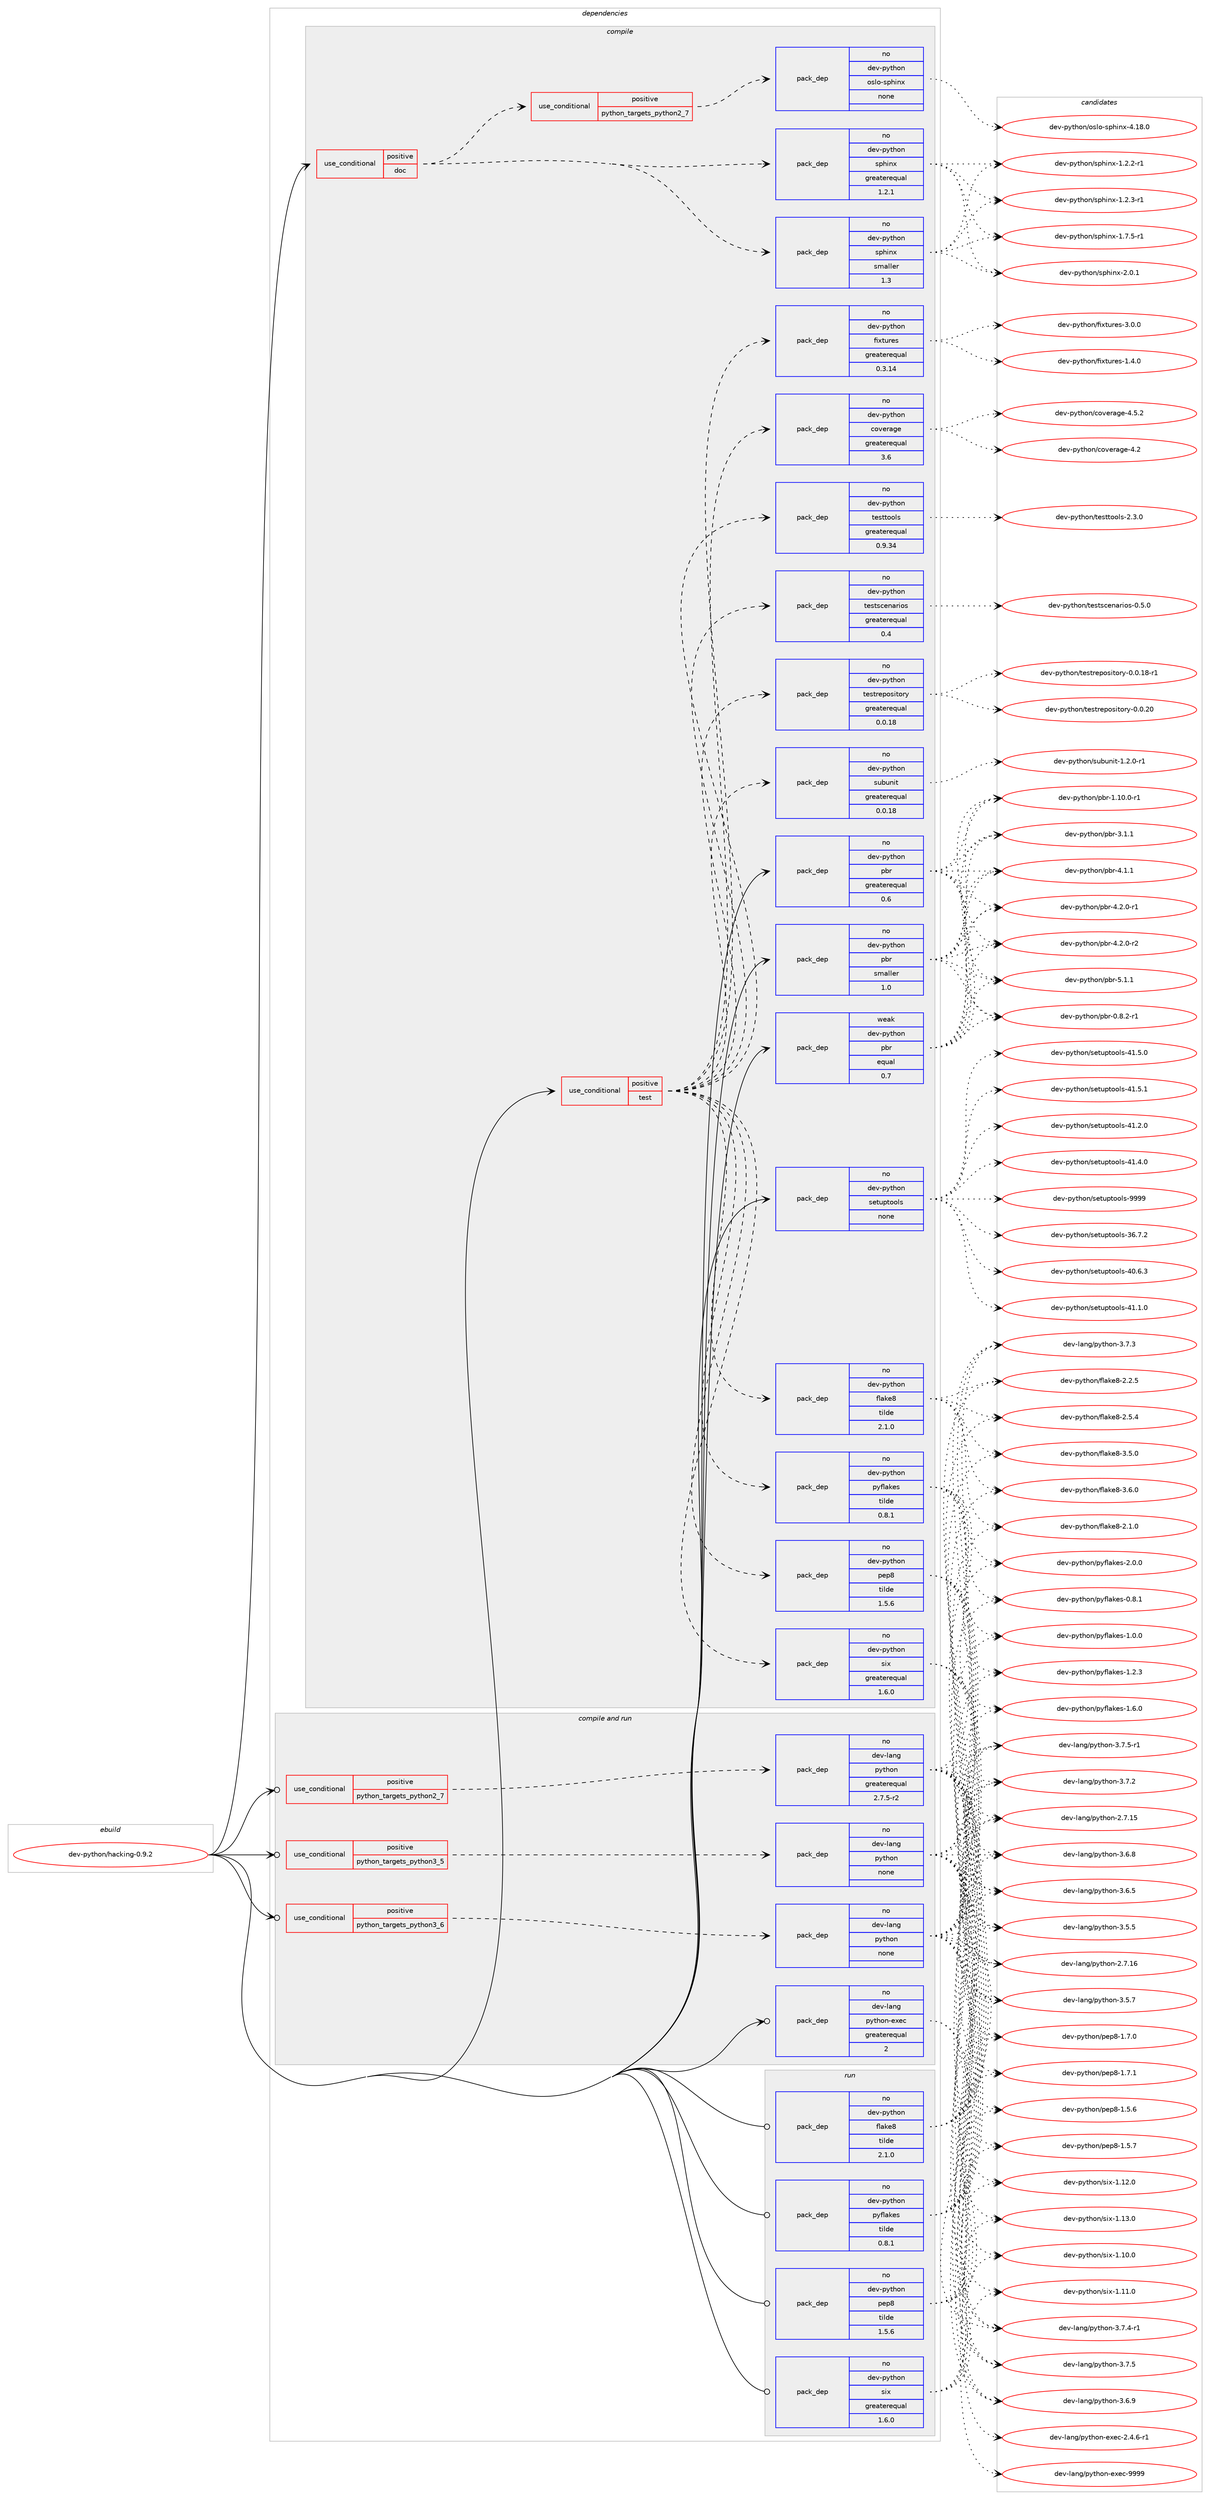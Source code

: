digraph prolog {

# *************
# Graph options
# *************

newrank=true;
concentrate=true;
compound=true;
graph [rankdir=LR,fontname=Helvetica,fontsize=10,ranksep=1.5];#, ranksep=2.5, nodesep=0.2];
edge  [arrowhead=vee];
node  [fontname=Helvetica,fontsize=10];

# **********
# The ebuild
# **********

subgraph cluster_leftcol {
color=gray;
rank=same;
label=<<i>ebuild</i>>;
id [label="dev-python/hacking-0.9.2", color=red, width=4, href="../dev-python/hacking-0.9.2.svg"];
}

# ****************
# The dependencies
# ****************

subgraph cluster_midcol {
color=gray;
label=<<i>dependencies</i>>;
subgraph cluster_compile {
fillcolor="#eeeeee";
style=filled;
label=<<i>compile</i>>;
subgraph cond140410 {
dependency608156 [label=<<TABLE BORDER="0" CELLBORDER="1" CELLSPACING="0" CELLPADDING="4"><TR><TD ROWSPAN="3" CELLPADDING="10">use_conditional</TD></TR><TR><TD>positive</TD></TR><TR><TD>doc</TD></TR></TABLE>>, shape=none, color=red];
subgraph pack455947 {
dependency608157 [label=<<TABLE BORDER="0" CELLBORDER="1" CELLSPACING="0" CELLPADDING="4" WIDTH="220"><TR><TD ROWSPAN="6" CELLPADDING="30">pack_dep</TD></TR><TR><TD WIDTH="110">no</TD></TR><TR><TD>dev-python</TD></TR><TR><TD>sphinx</TD></TR><TR><TD>greaterequal</TD></TR><TR><TD>1.2.1</TD></TR></TABLE>>, shape=none, color=blue];
}
dependency608156:e -> dependency608157:w [weight=20,style="dashed",arrowhead="vee"];
subgraph pack455948 {
dependency608158 [label=<<TABLE BORDER="0" CELLBORDER="1" CELLSPACING="0" CELLPADDING="4" WIDTH="220"><TR><TD ROWSPAN="6" CELLPADDING="30">pack_dep</TD></TR><TR><TD WIDTH="110">no</TD></TR><TR><TD>dev-python</TD></TR><TR><TD>sphinx</TD></TR><TR><TD>smaller</TD></TR><TR><TD>1.3</TD></TR></TABLE>>, shape=none, color=blue];
}
dependency608156:e -> dependency608158:w [weight=20,style="dashed",arrowhead="vee"];
subgraph cond140411 {
dependency608159 [label=<<TABLE BORDER="0" CELLBORDER="1" CELLSPACING="0" CELLPADDING="4"><TR><TD ROWSPAN="3" CELLPADDING="10">use_conditional</TD></TR><TR><TD>positive</TD></TR><TR><TD>python_targets_python2_7</TD></TR></TABLE>>, shape=none, color=red];
subgraph pack455949 {
dependency608160 [label=<<TABLE BORDER="0" CELLBORDER="1" CELLSPACING="0" CELLPADDING="4" WIDTH="220"><TR><TD ROWSPAN="6" CELLPADDING="30">pack_dep</TD></TR><TR><TD WIDTH="110">no</TD></TR><TR><TD>dev-python</TD></TR><TR><TD>oslo-sphinx</TD></TR><TR><TD>none</TD></TR><TR><TD></TD></TR></TABLE>>, shape=none, color=blue];
}
dependency608159:e -> dependency608160:w [weight=20,style="dashed",arrowhead="vee"];
}
dependency608156:e -> dependency608159:w [weight=20,style="dashed",arrowhead="vee"];
}
id:e -> dependency608156:w [weight=20,style="solid",arrowhead="vee"];
subgraph cond140412 {
dependency608161 [label=<<TABLE BORDER="0" CELLBORDER="1" CELLSPACING="0" CELLPADDING="4"><TR><TD ROWSPAN="3" CELLPADDING="10">use_conditional</TD></TR><TR><TD>positive</TD></TR><TR><TD>test</TD></TR></TABLE>>, shape=none, color=red];
subgraph pack455950 {
dependency608162 [label=<<TABLE BORDER="0" CELLBORDER="1" CELLSPACING="0" CELLPADDING="4" WIDTH="220"><TR><TD ROWSPAN="6" CELLPADDING="30">pack_dep</TD></TR><TR><TD WIDTH="110">no</TD></TR><TR><TD>dev-python</TD></TR><TR><TD>coverage</TD></TR><TR><TD>greaterequal</TD></TR><TR><TD>3.6</TD></TR></TABLE>>, shape=none, color=blue];
}
dependency608161:e -> dependency608162:w [weight=20,style="dashed",arrowhead="vee"];
subgraph pack455951 {
dependency608163 [label=<<TABLE BORDER="0" CELLBORDER="1" CELLSPACING="0" CELLPADDING="4" WIDTH="220"><TR><TD ROWSPAN="6" CELLPADDING="30">pack_dep</TD></TR><TR><TD WIDTH="110">no</TD></TR><TR><TD>dev-python</TD></TR><TR><TD>fixtures</TD></TR><TR><TD>greaterequal</TD></TR><TR><TD>0.3.14</TD></TR></TABLE>>, shape=none, color=blue];
}
dependency608161:e -> dependency608163:w [weight=20,style="dashed",arrowhead="vee"];
subgraph pack455952 {
dependency608164 [label=<<TABLE BORDER="0" CELLBORDER="1" CELLSPACING="0" CELLPADDING="4" WIDTH="220"><TR><TD ROWSPAN="6" CELLPADDING="30">pack_dep</TD></TR><TR><TD WIDTH="110">no</TD></TR><TR><TD>dev-python</TD></TR><TR><TD>subunit</TD></TR><TR><TD>greaterequal</TD></TR><TR><TD>0.0.18</TD></TR></TABLE>>, shape=none, color=blue];
}
dependency608161:e -> dependency608164:w [weight=20,style="dashed",arrowhead="vee"];
subgraph pack455953 {
dependency608165 [label=<<TABLE BORDER="0" CELLBORDER="1" CELLSPACING="0" CELLPADDING="4" WIDTH="220"><TR><TD ROWSPAN="6" CELLPADDING="30">pack_dep</TD></TR><TR><TD WIDTH="110">no</TD></TR><TR><TD>dev-python</TD></TR><TR><TD>testrepository</TD></TR><TR><TD>greaterequal</TD></TR><TR><TD>0.0.18</TD></TR></TABLE>>, shape=none, color=blue];
}
dependency608161:e -> dependency608165:w [weight=20,style="dashed",arrowhead="vee"];
subgraph pack455954 {
dependency608166 [label=<<TABLE BORDER="0" CELLBORDER="1" CELLSPACING="0" CELLPADDING="4" WIDTH="220"><TR><TD ROWSPAN="6" CELLPADDING="30">pack_dep</TD></TR><TR><TD WIDTH="110">no</TD></TR><TR><TD>dev-python</TD></TR><TR><TD>testscenarios</TD></TR><TR><TD>greaterequal</TD></TR><TR><TD>0.4</TD></TR></TABLE>>, shape=none, color=blue];
}
dependency608161:e -> dependency608166:w [weight=20,style="dashed",arrowhead="vee"];
subgraph pack455955 {
dependency608167 [label=<<TABLE BORDER="0" CELLBORDER="1" CELLSPACING="0" CELLPADDING="4" WIDTH="220"><TR><TD ROWSPAN="6" CELLPADDING="30">pack_dep</TD></TR><TR><TD WIDTH="110">no</TD></TR><TR><TD>dev-python</TD></TR><TR><TD>testtools</TD></TR><TR><TD>greaterequal</TD></TR><TR><TD>0.9.34</TD></TR></TABLE>>, shape=none, color=blue];
}
dependency608161:e -> dependency608167:w [weight=20,style="dashed",arrowhead="vee"];
subgraph pack455956 {
dependency608168 [label=<<TABLE BORDER="0" CELLBORDER="1" CELLSPACING="0" CELLPADDING="4" WIDTH="220"><TR><TD ROWSPAN="6" CELLPADDING="30">pack_dep</TD></TR><TR><TD WIDTH="110">no</TD></TR><TR><TD>dev-python</TD></TR><TR><TD>pep8</TD></TR><TR><TD>tilde</TD></TR><TR><TD>1.5.6</TD></TR></TABLE>>, shape=none, color=blue];
}
dependency608161:e -> dependency608168:w [weight=20,style="dashed",arrowhead="vee"];
subgraph pack455957 {
dependency608169 [label=<<TABLE BORDER="0" CELLBORDER="1" CELLSPACING="0" CELLPADDING="4" WIDTH="220"><TR><TD ROWSPAN="6" CELLPADDING="30">pack_dep</TD></TR><TR><TD WIDTH="110">no</TD></TR><TR><TD>dev-python</TD></TR><TR><TD>pyflakes</TD></TR><TR><TD>tilde</TD></TR><TR><TD>0.8.1</TD></TR></TABLE>>, shape=none, color=blue];
}
dependency608161:e -> dependency608169:w [weight=20,style="dashed",arrowhead="vee"];
subgraph pack455958 {
dependency608170 [label=<<TABLE BORDER="0" CELLBORDER="1" CELLSPACING="0" CELLPADDING="4" WIDTH="220"><TR><TD ROWSPAN="6" CELLPADDING="30">pack_dep</TD></TR><TR><TD WIDTH="110">no</TD></TR><TR><TD>dev-python</TD></TR><TR><TD>flake8</TD></TR><TR><TD>tilde</TD></TR><TR><TD>2.1.0</TD></TR></TABLE>>, shape=none, color=blue];
}
dependency608161:e -> dependency608170:w [weight=20,style="dashed",arrowhead="vee"];
subgraph pack455959 {
dependency608171 [label=<<TABLE BORDER="0" CELLBORDER="1" CELLSPACING="0" CELLPADDING="4" WIDTH="220"><TR><TD ROWSPAN="6" CELLPADDING="30">pack_dep</TD></TR><TR><TD WIDTH="110">no</TD></TR><TR><TD>dev-python</TD></TR><TR><TD>six</TD></TR><TR><TD>greaterequal</TD></TR><TR><TD>1.6.0</TD></TR></TABLE>>, shape=none, color=blue];
}
dependency608161:e -> dependency608171:w [weight=20,style="dashed",arrowhead="vee"];
}
id:e -> dependency608161:w [weight=20,style="solid",arrowhead="vee"];
subgraph pack455960 {
dependency608172 [label=<<TABLE BORDER="0" CELLBORDER="1" CELLSPACING="0" CELLPADDING="4" WIDTH="220"><TR><TD ROWSPAN="6" CELLPADDING="30">pack_dep</TD></TR><TR><TD WIDTH="110">no</TD></TR><TR><TD>dev-python</TD></TR><TR><TD>pbr</TD></TR><TR><TD>greaterequal</TD></TR><TR><TD>0.6</TD></TR></TABLE>>, shape=none, color=blue];
}
id:e -> dependency608172:w [weight=20,style="solid",arrowhead="vee"];
subgraph pack455961 {
dependency608173 [label=<<TABLE BORDER="0" CELLBORDER="1" CELLSPACING="0" CELLPADDING="4" WIDTH="220"><TR><TD ROWSPAN="6" CELLPADDING="30">pack_dep</TD></TR><TR><TD WIDTH="110">no</TD></TR><TR><TD>dev-python</TD></TR><TR><TD>pbr</TD></TR><TR><TD>smaller</TD></TR><TR><TD>1.0</TD></TR></TABLE>>, shape=none, color=blue];
}
id:e -> dependency608173:w [weight=20,style="solid",arrowhead="vee"];
subgraph pack455962 {
dependency608174 [label=<<TABLE BORDER="0" CELLBORDER="1" CELLSPACING="0" CELLPADDING="4" WIDTH="220"><TR><TD ROWSPAN="6" CELLPADDING="30">pack_dep</TD></TR><TR><TD WIDTH="110">no</TD></TR><TR><TD>dev-python</TD></TR><TR><TD>setuptools</TD></TR><TR><TD>none</TD></TR><TR><TD></TD></TR></TABLE>>, shape=none, color=blue];
}
id:e -> dependency608174:w [weight=20,style="solid",arrowhead="vee"];
subgraph pack455963 {
dependency608175 [label=<<TABLE BORDER="0" CELLBORDER="1" CELLSPACING="0" CELLPADDING="4" WIDTH="220"><TR><TD ROWSPAN="6" CELLPADDING="30">pack_dep</TD></TR><TR><TD WIDTH="110">weak</TD></TR><TR><TD>dev-python</TD></TR><TR><TD>pbr</TD></TR><TR><TD>equal</TD></TR><TR><TD>0.7</TD></TR></TABLE>>, shape=none, color=blue];
}
id:e -> dependency608175:w [weight=20,style="solid",arrowhead="vee"];
}
subgraph cluster_compileandrun {
fillcolor="#eeeeee";
style=filled;
label=<<i>compile and run</i>>;
subgraph cond140413 {
dependency608176 [label=<<TABLE BORDER="0" CELLBORDER="1" CELLSPACING="0" CELLPADDING="4"><TR><TD ROWSPAN="3" CELLPADDING="10">use_conditional</TD></TR><TR><TD>positive</TD></TR><TR><TD>python_targets_python2_7</TD></TR></TABLE>>, shape=none, color=red];
subgraph pack455964 {
dependency608177 [label=<<TABLE BORDER="0" CELLBORDER="1" CELLSPACING="0" CELLPADDING="4" WIDTH="220"><TR><TD ROWSPAN="6" CELLPADDING="30">pack_dep</TD></TR><TR><TD WIDTH="110">no</TD></TR><TR><TD>dev-lang</TD></TR><TR><TD>python</TD></TR><TR><TD>greaterequal</TD></TR><TR><TD>2.7.5-r2</TD></TR></TABLE>>, shape=none, color=blue];
}
dependency608176:e -> dependency608177:w [weight=20,style="dashed",arrowhead="vee"];
}
id:e -> dependency608176:w [weight=20,style="solid",arrowhead="odotvee"];
subgraph cond140414 {
dependency608178 [label=<<TABLE BORDER="0" CELLBORDER="1" CELLSPACING="0" CELLPADDING="4"><TR><TD ROWSPAN="3" CELLPADDING="10">use_conditional</TD></TR><TR><TD>positive</TD></TR><TR><TD>python_targets_python3_5</TD></TR></TABLE>>, shape=none, color=red];
subgraph pack455965 {
dependency608179 [label=<<TABLE BORDER="0" CELLBORDER="1" CELLSPACING="0" CELLPADDING="4" WIDTH="220"><TR><TD ROWSPAN="6" CELLPADDING="30">pack_dep</TD></TR><TR><TD WIDTH="110">no</TD></TR><TR><TD>dev-lang</TD></TR><TR><TD>python</TD></TR><TR><TD>none</TD></TR><TR><TD></TD></TR></TABLE>>, shape=none, color=blue];
}
dependency608178:e -> dependency608179:w [weight=20,style="dashed",arrowhead="vee"];
}
id:e -> dependency608178:w [weight=20,style="solid",arrowhead="odotvee"];
subgraph cond140415 {
dependency608180 [label=<<TABLE BORDER="0" CELLBORDER="1" CELLSPACING="0" CELLPADDING="4"><TR><TD ROWSPAN="3" CELLPADDING="10">use_conditional</TD></TR><TR><TD>positive</TD></TR><TR><TD>python_targets_python3_6</TD></TR></TABLE>>, shape=none, color=red];
subgraph pack455966 {
dependency608181 [label=<<TABLE BORDER="0" CELLBORDER="1" CELLSPACING="0" CELLPADDING="4" WIDTH="220"><TR><TD ROWSPAN="6" CELLPADDING="30">pack_dep</TD></TR><TR><TD WIDTH="110">no</TD></TR><TR><TD>dev-lang</TD></TR><TR><TD>python</TD></TR><TR><TD>none</TD></TR><TR><TD></TD></TR></TABLE>>, shape=none, color=blue];
}
dependency608180:e -> dependency608181:w [weight=20,style="dashed",arrowhead="vee"];
}
id:e -> dependency608180:w [weight=20,style="solid",arrowhead="odotvee"];
subgraph pack455967 {
dependency608182 [label=<<TABLE BORDER="0" CELLBORDER="1" CELLSPACING="0" CELLPADDING="4" WIDTH="220"><TR><TD ROWSPAN="6" CELLPADDING="30">pack_dep</TD></TR><TR><TD WIDTH="110">no</TD></TR><TR><TD>dev-lang</TD></TR><TR><TD>python-exec</TD></TR><TR><TD>greaterequal</TD></TR><TR><TD>2</TD></TR></TABLE>>, shape=none, color=blue];
}
id:e -> dependency608182:w [weight=20,style="solid",arrowhead="odotvee"];
}
subgraph cluster_run {
fillcolor="#eeeeee";
style=filled;
label=<<i>run</i>>;
subgraph pack455968 {
dependency608183 [label=<<TABLE BORDER="0" CELLBORDER="1" CELLSPACING="0" CELLPADDING="4" WIDTH="220"><TR><TD ROWSPAN="6" CELLPADDING="30">pack_dep</TD></TR><TR><TD WIDTH="110">no</TD></TR><TR><TD>dev-python</TD></TR><TR><TD>flake8</TD></TR><TR><TD>tilde</TD></TR><TR><TD>2.1.0</TD></TR></TABLE>>, shape=none, color=blue];
}
id:e -> dependency608183:w [weight=20,style="solid",arrowhead="odot"];
subgraph pack455969 {
dependency608184 [label=<<TABLE BORDER="0" CELLBORDER="1" CELLSPACING="0" CELLPADDING="4" WIDTH="220"><TR><TD ROWSPAN="6" CELLPADDING="30">pack_dep</TD></TR><TR><TD WIDTH="110">no</TD></TR><TR><TD>dev-python</TD></TR><TR><TD>pep8</TD></TR><TR><TD>tilde</TD></TR><TR><TD>1.5.6</TD></TR></TABLE>>, shape=none, color=blue];
}
id:e -> dependency608184:w [weight=20,style="solid",arrowhead="odot"];
subgraph pack455970 {
dependency608185 [label=<<TABLE BORDER="0" CELLBORDER="1" CELLSPACING="0" CELLPADDING="4" WIDTH="220"><TR><TD ROWSPAN="6" CELLPADDING="30">pack_dep</TD></TR><TR><TD WIDTH="110">no</TD></TR><TR><TD>dev-python</TD></TR><TR><TD>pyflakes</TD></TR><TR><TD>tilde</TD></TR><TR><TD>0.8.1</TD></TR></TABLE>>, shape=none, color=blue];
}
id:e -> dependency608185:w [weight=20,style="solid",arrowhead="odot"];
subgraph pack455971 {
dependency608186 [label=<<TABLE BORDER="0" CELLBORDER="1" CELLSPACING="0" CELLPADDING="4" WIDTH="220"><TR><TD ROWSPAN="6" CELLPADDING="30">pack_dep</TD></TR><TR><TD WIDTH="110">no</TD></TR><TR><TD>dev-python</TD></TR><TR><TD>six</TD></TR><TR><TD>greaterequal</TD></TR><TR><TD>1.6.0</TD></TR></TABLE>>, shape=none, color=blue];
}
id:e -> dependency608186:w [weight=20,style="solid",arrowhead="odot"];
}
}

# **************
# The candidates
# **************

subgraph cluster_choices {
rank=same;
color=gray;
label=<<i>candidates</i>>;

subgraph choice455947 {
color=black;
nodesep=1;
choice10010111845112121116104111110471151121041051101204549465046504511449 [label="dev-python/sphinx-1.2.2-r1", color=red, width=4,href="../dev-python/sphinx-1.2.2-r1.svg"];
choice10010111845112121116104111110471151121041051101204549465046514511449 [label="dev-python/sphinx-1.2.3-r1", color=red, width=4,href="../dev-python/sphinx-1.2.3-r1.svg"];
choice10010111845112121116104111110471151121041051101204549465546534511449 [label="dev-python/sphinx-1.7.5-r1", color=red, width=4,href="../dev-python/sphinx-1.7.5-r1.svg"];
choice1001011184511212111610411111047115112104105110120455046484649 [label="dev-python/sphinx-2.0.1", color=red, width=4,href="../dev-python/sphinx-2.0.1.svg"];
dependency608157:e -> choice10010111845112121116104111110471151121041051101204549465046504511449:w [style=dotted,weight="100"];
dependency608157:e -> choice10010111845112121116104111110471151121041051101204549465046514511449:w [style=dotted,weight="100"];
dependency608157:e -> choice10010111845112121116104111110471151121041051101204549465546534511449:w [style=dotted,weight="100"];
dependency608157:e -> choice1001011184511212111610411111047115112104105110120455046484649:w [style=dotted,weight="100"];
}
subgraph choice455948 {
color=black;
nodesep=1;
choice10010111845112121116104111110471151121041051101204549465046504511449 [label="dev-python/sphinx-1.2.2-r1", color=red, width=4,href="../dev-python/sphinx-1.2.2-r1.svg"];
choice10010111845112121116104111110471151121041051101204549465046514511449 [label="dev-python/sphinx-1.2.3-r1", color=red, width=4,href="../dev-python/sphinx-1.2.3-r1.svg"];
choice10010111845112121116104111110471151121041051101204549465546534511449 [label="dev-python/sphinx-1.7.5-r1", color=red, width=4,href="../dev-python/sphinx-1.7.5-r1.svg"];
choice1001011184511212111610411111047115112104105110120455046484649 [label="dev-python/sphinx-2.0.1", color=red, width=4,href="../dev-python/sphinx-2.0.1.svg"];
dependency608158:e -> choice10010111845112121116104111110471151121041051101204549465046504511449:w [style=dotted,weight="100"];
dependency608158:e -> choice10010111845112121116104111110471151121041051101204549465046514511449:w [style=dotted,weight="100"];
dependency608158:e -> choice10010111845112121116104111110471151121041051101204549465546534511449:w [style=dotted,weight="100"];
dependency608158:e -> choice1001011184511212111610411111047115112104105110120455046484649:w [style=dotted,weight="100"];
}
subgraph choice455949 {
color=black;
nodesep=1;
choice10010111845112121116104111110471111151081114511511210410511012045524649564648 [label="dev-python/oslo-sphinx-4.18.0", color=red, width=4,href="../dev-python/oslo-sphinx-4.18.0.svg"];
dependency608160:e -> choice10010111845112121116104111110471111151081114511511210410511012045524649564648:w [style=dotted,weight="100"];
}
subgraph choice455950 {
color=black;
nodesep=1;
choice1001011184511212111610411111047991111181011149710310145524650 [label="dev-python/coverage-4.2", color=red, width=4,href="../dev-python/coverage-4.2.svg"];
choice10010111845112121116104111110479911111810111497103101455246534650 [label="dev-python/coverage-4.5.2", color=red, width=4,href="../dev-python/coverage-4.5.2.svg"];
dependency608162:e -> choice1001011184511212111610411111047991111181011149710310145524650:w [style=dotted,weight="100"];
dependency608162:e -> choice10010111845112121116104111110479911111810111497103101455246534650:w [style=dotted,weight="100"];
}
subgraph choice455951 {
color=black;
nodesep=1;
choice1001011184511212111610411111047102105120116117114101115454946524648 [label="dev-python/fixtures-1.4.0", color=red, width=4,href="../dev-python/fixtures-1.4.0.svg"];
choice1001011184511212111610411111047102105120116117114101115455146484648 [label="dev-python/fixtures-3.0.0", color=red, width=4,href="../dev-python/fixtures-3.0.0.svg"];
dependency608163:e -> choice1001011184511212111610411111047102105120116117114101115454946524648:w [style=dotted,weight="100"];
dependency608163:e -> choice1001011184511212111610411111047102105120116117114101115455146484648:w [style=dotted,weight="100"];
}
subgraph choice455952 {
color=black;
nodesep=1;
choice1001011184511212111610411111047115117981171101051164549465046484511449 [label="dev-python/subunit-1.2.0-r1", color=red, width=4,href="../dev-python/subunit-1.2.0-r1.svg"];
dependency608164:e -> choice1001011184511212111610411111047115117981171101051164549465046484511449:w [style=dotted,weight="100"];
}
subgraph choice455953 {
color=black;
nodesep=1;
choice1001011184511212111610411111047116101115116114101112111115105116111114121454846484649564511449 [label="dev-python/testrepository-0.0.18-r1", color=red, width=4,href="../dev-python/testrepository-0.0.18-r1.svg"];
choice100101118451121211161041111104711610111511611410111211111510511611111412145484648465048 [label="dev-python/testrepository-0.0.20", color=red, width=4,href="../dev-python/testrepository-0.0.20.svg"];
dependency608165:e -> choice1001011184511212111610411111047116101115116114101112111115105116111114121454846484649564511449:w [style=dotted,weight="100"];
dependency608165:e -> choice100101118451121211161041111104711610111511611410111211111510511611111412145484648465048:w [style=dotted,weight="100"];
}
subgraph choice455954 {
color=black;
nodesep=1;
choice10010111845112121116104111110471161011151161159910111097114105111115454846534648 [label="dev-python/testscenarios-0.5.0", color=red, width=4,href="../dev-python/testscenarios-0.5.0.svg"];
dependency608166:e -> choice10010111845112121116104111110471161011151161159910111097114105111115454846534648:w [style=dotted,weight="100"];
}
subgraph choice455955 {
color=black;
nodesep=1;
choice1001011184511212111610411111047116101115116116111111108115455046514648 [label="dev-python/testtools-2.3.0", color=red, width=4,href="../dev-python/testtools-2.3.0.svg"];
dependency608167:e -> choice1001011184511212111610411111047116101115116116111111108115455046514648:w [style=dotted,weight="100"];
}
subgraph choice455956 {
color=black;
nodesep=1;
choice100101118451121211161041111104711210111256454946534654 [label="dev-python/pep8-1.5.6", color=red, width=4,href="../dev-python/pep8-1.5.6.svg"];
choice100101118451121211161041111104711210111256454946534655 [label="dev-python/pep8-1.5.7", color=red, width=4,href="../dev-python/pep8-1.5.7.svg"];
choice100101118451121211161041111104711210111256454946554648 [label="dev-python/pep8-1.7.0", color=red, width=4,href="../dev-python/pep8-1.7.0.svg"];
choice100101118451121211161041111104711210111256454946554649 [label="dev-python/pep8-1.7.1", color=red, width=4,href="../dev-python/pep8-1.7.1.svg"];
dependency608168:e -> choice100101118451121211161041111104711210111256454946534654:w [style=dotted,weight="100"];
dependency608168:e -> choice100101118451121211161041111104711210111256454946534655:w [style=dotted,weight="100"];
dependency608168:e -> choice100101118451121211161041111104711210111256454946554648:w [style=dotted,weight="100"];
dependency608168:e -> choice100101118451121211161041111104711210111256454946554649:w [style=dotted,weight="100"];
}
subgraph choice455957 {
color=black;
nodesep=1;
choice100101118451121211161041111104711212110210897107101115454846564649 [label="dev-python/pyflakes-0.8.1", color=red, width=4,href="../dev-python/pyflakes-0.8.1.svg"];
choice100101118451121211161041111104711212110210897107101115454946484648 [label="dev-python/pyflakes-1.0.0", color=red, width=4,href="../dev-python/pyflakes-1.0.0.svg"];
choice100101118451121211161041111104711212110210897107101115454946504651 [label="dev-python/pyflakes-1.2.3", color=red, width=4,href="../dev-python/pyflakes-1.2.3.svg"];
choice100101118451121211161041111104711212110210897107101115454946544648 [label="dev-python/pyflakes-1.6.0", color=red, width=4,href="../dev-python/pyflakes-1.6.0.svg"];
choice100101118451121211161041111104711212110210897107101115455046484648 [label="dev-python/pyflakes-2.0.0", color=red, width=4,href="../dev-python/pyflakes-2.0.0.svg"];
dependency608169:e -> choice100101118451121211161041111104711212110210897107101115454846564649:w [style=dotted,weight="100"];
dependency608169:e -> choice100101118451121211161041111104711212110210897107101115454946484648:w [style=dotted,weight="100"];
dependency608169:e -> choice100101118451121211161041111104711212110210897107101115454946504651:w [style=dotted,weight="100"];
dependency608169:e -> choice100101118451121211161041111104711212110210897107101115454946544648:w [style=dotted,weight="100"];
dependency608169:e -> choice100101118451121211161041111104711212110210897107101115455046484648:w [style=dotted,weight="100"];
}
subgraph choice455958 {
color=black;
nodesep=1;
choice10010111845112121116104111110471021089710710156455046494648 [label="dev-python/flake8-2.1.0", color=red, width=4,href="../dev-python/flake8-2.1.0.svg"];
choice10010111845112121116104111110471021089710710156455046504653 [label="dev-python/flake8-2.2.5", color=red, width=4,href="../dev-python/flake8-2.2.5.svg"];
choice10010111845112121116104111110471021089710710156455046534652 [label="dev-python/flake8-2.5.4", color=red, width=4,href="../dev-python/flake8-2.5.4.svg"];
choice10010111845112121116104111110471021089710710156455146534648 [label="dev-python/flake8-3.5.0", color=red, width=4,href="../dev-python/flake8-3.5.0.svg"];
choice10010111845112121116104111110471021089710710156455146544648 [label="dev-python/flake8-3.6.0", color=red, width=4,href="../dev-python/flake8-3.6.0.svg"];
dependency608170:e -> choice10010111845112121116104111110471021089710710156455046494648:w [style=dotted,weight="100"];
dependency608170:e -> choice10010111845112121116104111110471021089710710156455046504653:w [style=dotted,weight="100"];
dependency608170:e -> choice10010111845112121116104111110471021089710710156455046534652:w [style=dotted,weight="100"];
dependency608170:e -> choice10010111845112121116104111110471021089710710156455146534648:w [style=dotted,weight="100"];
dependency608170:e -> choice10010111845112121116104111110471021089710710156455146544648:w [style=dotted,weight="100"];
}
subgraph choice455959 {
color=black;
nodesep=1;
choice100101118451121211161041111104711510512045494649484648 [label="dev-python/six-1.10.0", color=red, width=4,href="../dev-python/six-1.10.0.svg"];
choice100101118451121211161041111104711510512045494649494648 [label="dev-python/six-1.11.0", color=red, width=4,href="../dev-python/six-1.11.0.svg"];
choice100101118451121211161041111104711510512045494649504648 [label="dev-python/six-1.12.0", color=red, width=4,href="../dev-python/six-1.12.0.svg"];
choice100101118451121211161041111104711510512045494649514648 [label="dev-python/six-1.13.0", color=red, width=4,href="../dev-python/six-1.13.0.svg"];
dependency608171:e -> choice100101118451121211161041111104711510512045494649484648:w [style=dotted,weight="100"];
dependency608171:e -> choice100101118451121211161041111104711510512045494649494648:w [style=dotted,weight="100"];
dependency608171:e -> choice100101118451121211161041111104711510512045494649504648:w [style=dotted,weight="100"];
dependency608171:e -> choice100101118451121211161041111104711510512045494649514648:w [style=dotted,weight="100"];
}
subgraph choice455960 {
color=black;
nodesep=1;
choice1001011184511212111610411111047112981144548465646504511449 [label="dev-python/pbr-0.8.2-r1", color=red, width=4,href="../dev-python/pbr-0.8.2-r1.svg"];
choice100101118451121211161041111104711298114454946494846484511449 [label="dev-python/pbr-1.10.0-r1", color=red, width=4,href="../dev-python/pbr-1.10.0-r1.svg"];
choice100101118451121211161041111104711298114455146494649 [label="dev-python/pbr-3.1.1", color=red, width=4,href="../dev-python/pbr-3.1.1.svg"];
choice100101118451121211161041111104711298114455246494649 [label="dev-python/pbr-4.1.1", color=red, width=4,href="../dev-python/pbr-4.1.1.svg"];
choice1001011184511212111610411111047112981144552465046484511449 [label="dev-python/pbr-4.2.0-r1", color=red, width=4,href="../dev-python/pbr-4.2.0-r1.svg"];
choice1001011184511212111610411111047112981144552465046484511450 [label="dev-python/pbr-4.2.0-r2", color=red, width=4,href="../dev-python/pbr-4.2.0-r2.svg"];
choice100101118451121211161041111104711298114455346494649 [label="dev-python/pbr-5.1.1", color=red, width=4,href="../dev-python/pbr-5.1.1.svg"];
dependency608172:e -> choice1001011184511212111610411111047112981144548465646504511449:w [style=dotted,weight="100"];
dependency608172:e -> choice100101118451121211161041111104711298114454946494846484511449:w [style=dotted,weight="100"];
dependency608172:e -> choice100101118451121211161041111104711298114455146494649:w [style=dotted,weight="100"];
dependency608172:e -> choice100101118451121211161041111104711298114455246494649:w [style=dotted,weight="100"];
dependency608172:e -> choice1001011184511212111610411111047112981144552465046484511449:w [style=dotted,weight="100"];
dependency608172:e -> choice1001011184511212111610411111047112981144552465046484511450:w [style=dotted,weight="100"];
dependency608172:e -> choice100101118451121211161041111104711298114455346494649:w [style=dotted,weight="100"];
}
subgraph choice455961 {
color=black;
nodesep=1;
choice1001011184511212111610411111047112981144548465646504511449 [label="dev-python/pbr-0.8.2-r1", color=red, width=4,href="../dev-python/pbr-0.8.2-r1.svg"];
choice100101118451121211161041111104711298114454946494846484511449 [label="dev-python/pbr-1.10.0-r1", color=red, width=4,href="../dev-python/pbr-1.10.0-r1.svg"];
choice100101118451121211161041111104711298114455146494649 [label="dev-python/pbr-3.1.1", color=red, width=4,href="../dev-python/pbr-3.1.1.svg"];
choice100101118451121211161041111104711298114455246494649 [label="dev-python/pbr-4.1.1", color=red, width=4,href="../dev-python/pbr-4.1.1.svg"];
choice1001011184511212111610411111047112981144552465046484511449 [label="dev-python/pbr-4.2.0-r1", color=red, width=4,href="../dev-python/pbr-4.2.0-r1.svg"];
choice1001011184511212111610411111047112981144552465046484511450 [label="dev-python/pbr-4.2.0-r2", color=red, width=4,href="../dev-python/pbr-4.2.0-r2.svg"];
choice100101118451121211161041111104711298114455346494649 [label="dev-python/pbr-5.1.1", color=red, width=4,href="../dev-python/pbr-5.1.1.svg"];
dependency608173:e -> choice1001011184511212111610411111047112981144548465646504511449:w [style=dotted,weight="100"];
dependency608173:e -> choice100101118451121211161041111104711298114454946494846484511449:w [style=dotted,weight="100"];
dependency608173:e -> choice100101118451121211161041111104711298114455146494649:w [style=dotted,weight="100"];
dependency608173:e -> choice100101118451121211161041111104711298114455246494649:w [style=dotted,weight="100"];
dependency608173:e -> choice1001011184511212111610411111047112981144552465046484511449:w [style=dotted,weight="100"];
dependency608173:e -> choice1001011184511212111610411111047112981144552465046484511450:w [style=dotted,weight="100"];
dependency608173:e -> choice100101118451121211161041111104711298114455346494649:w [style=dotted,weight="100"];
}
subgraph choice455962 {
color=black;
nodesep=1;
choice100101118451121211161041111104711510111611711211611111110811545515446554650 [label="dev-python/setuptools-36.7.2", color=red, width=4,href="../dev-python/setuptools-36.7.2.svg"];
choice100101118451121211161041111104711510111611711211611111110811545524846544651 [label="dev-python/setuptools-40.6.3", color=red, width=4,href="../dev-python/setuptools-40.6.3.svg"];
choice100101118451121211161041111104711510111611711211611111110811545524946494648 [label="dev-python/setuptools-41.1.0", color=red, width=4,href="../dev-python/setuptools-41.1.0.svg"];
choice100101118451121211161041111104711510111611711211611111110811545524946504648 [label="dev-python/setuptools-41.2.0", color=red, width=4,href="../dev-python/setuptools-41.2.0.svg"];
choice100101118451121211161041111104711510111611711211611111110811545524946524648 [label="dev-python/setuptools-41.4.0", color=red, width=4,href="../dev-python/setuptools-41.4.0.svg"];
choice100101118451121211161041111104711510111611711211611111110811545524946534648 [label="dev-python/setuptools-41.5.0", color=red, width=4,href="../dev-python/setuptools-41.5.0.svg"];
choice100101118451121211161041111104711510111611711211611111110811545524946534649 [label="dev-python/setuptools-41.5.1", color=red, width=4,href="../dev-python/setuptools-41.5.1.svg"];
choice10010111845112121116104111110471151011161171121161111111081154557575757 [label="dev-python/setuptools-9999", color=red, width=4,href="../dev-python/setuptools-9999.svg"];
dependency608174:e -> choice100101118451121211161041111104711510111611711211611111110811545515446554650:w [style=dotted,weight="100"];
dependency608174:e -> choice100101118451121211161041111104711510111611711211611111110811545524846544651:w [style=dotted,weight="100"];
dependency608174:e -> choice100101118451121211161041111104711510111611711211611111110811545524946494648:w [style=dotted,weight="100"];
dependency608174:e -> choice100101118451121211161041111104711510111611711211611111110811545524946504648:w [style=dotted,weight="100"];
dependency608174:e -> choice100101118451121211161041111104711510111611711211611111110811545524946524648:w [style=dotted,weight="100"];
dependency608174:e -> choice100101118451121211161041111104711510111611711211611111110811545524946534648:w [style=dotted,weight="100"];
dependency608174:e -> choice100101118451121211161041111104711510111611711211611111110811545524946534649:w [style=dotted,weight="100"];
dependency608174:e -> choice10010111845112121116104111110471151011161171121161111111081154557575757:w [style=dotted,weight="100"];
}
subgraph choice455963 {
color=black;
nodesep=1;
choice1001011184511212111610411111047112981144548465646504511449 [label="dev-python/pbr-0.8.2-r1", color=red, width=4,href="../dev-python/pbr-0.8.2-r1.svg"];
choice100101118451121211161041111104711298114454946494846484511449 [label="dev-python/pbr-1.10.0-r1", color=red, width=4,href="../dev-python/pbr-1.10.0-r1.svg"];
choice100101118451121211161041111104711298114455146494649 [label="dev-python/pbr-3.1.1", color=red, width=4,href="../dev-python/pbr-3.1.1.svg"];
choice100101118451121211161041111104711298114455246494649 [label="dev-python/pbr-4.1.1", color=red, width=4,href="../dev-python/pbr-4.1.1.svg"];
choice1001011184511212111610411111047112981144552465046484511449 [label="dev-python/pbr-4.2.0-r1", color=red, width=4,href="../dev-python/pbr-4.2.0-r1.svg"];
choice1001011184511212111610411111047112981144552465046484511450 [label="dev-python/pbr-4.2.0-r2", color=red, width=4,href="../dev-python/pbr-4.2.0-r2.svg"];
choice100101118451121211161041111104711298114455346494649 [label="dev-python/pbr-5.1.1", color=red, width=4,href="../dev-python/pbr-5.1.1.svg"];
dependency608175:e -> choice1001011184511212111610411111047112981144548465646504511449:w [style=dotted,weight="100"];
dependency608175:e -> choice100101118451121211161041111104711298114454946494846484511449:w [style=dotted,weight="100"];
dependency608175:e -> choice100101118451121211161041111104711298114455146494649:w [style=dotted,weight="100"];
dependency608175:e -> choice100101118451121211161041111104711298114455246494649:w [style=dotted,weight="100"];
dependency608175:e -> choice1001011184511212111610411111047112981144552465046484511449:w [style=dotted,weight="100"];
dependency608175:e -> choice1001011184511212111610411111047112981144552465046484511450:w [style=dotted,weight="100"];
dependency608175:e -> choice100101118451121211161041111104711298114455346494649:w [style=dotted,weight="100"];
}
subgraph choice455964 {
color=black;
nodesep=1;
choice10010111845108971101034711212111610411111045504655464953 [label="dev-lang/python-2.7.15", color=red, width=4,href="../dev-lang/python-2.7.15.svg"];
choice10010111845108971101034711212111610411111045504655464954 [label="dev-lang/python-2.7.16", color=red, width=4,href="../dev-lang/python-2.7.16.svg"];
choice100101118451089711010347112121116104111110455146534653 [label="dev-lang/python-3.5.5", color=red, width=4,href="../dev-lang/python-3.5.5.svg"];
choice100101118451089711010347112121116104111110455146534655 [label="dev-lang/python-3.5.7", color=red, width=4,href="../dev-lang/python-3.5.7.svg"];
choice100101118451089711010347112121116104111110455146544653 [label="dev-lang/python-3.6.5", color=red, width=4,href="../dev-lang/python-3.6.5.svg"];
choice100101118451089711010347112121116104111110455146544656 [label="dev-lang/python-3.6.8", color=red, width=4,href="../dev-lang/python-3.6.8.svg"];
choice100101118451089711010347112121116104111110455146544657 [label="dev-lang/python-3.6.9", color=red, width=4,href="../dev-lang/python-3.6.9.svg"];
choice100101118451089711010347112121116104111110455146554650 [label="dev-lang/python-3.7.2", color=red, width=4,href="../dev-lang/python-3.7.2.svg"];
choice100101118451089711010347112121116104111110455146554651 [label="dev-lang/python-3.7.3", color=red, width=4,href="../dev-lang/python-3.7.3.svg"];
choice1001011184510897110103471121211161041111104551465546524511449 [label="dev-lang/python-3.7.4-r1", color=red, width=4,href="../dev-lang/python-3.7.4-r1.svg"];
choice100101118451089711010347112121116104111110455146554653 [label="dev-lang/python-3.7.5", color=red, width=4,href="../dev-lang/python-3.7.5.svg"];
choice1001011184510897110103471121211161041111104551465546534511449 [label="dev-lang/python-3.7.5-r1", color=red, width=4,href="../dev-lang/python-3.7.5-r1.svg"];
dependency608177:e -> choice10010111845108971101034711212111610411111045504655464953:w [style=dotted,weight="100"];
dependency608177:e -> choice10010111845108971101034711212111610411111045504655464954:w [style=dotted,weight="100"];
dependency608177:e -> choice100101118451089711010347112121116104111110455146534653:w [style=dotted,weight="100"];
dependency608177:e -> choice100101118451089711010347112121116104111110455146534655:w [style=dotted,weight="100"];
dependency608177:e -> choice100101118451089711010347112121116104111110455146544653:w [style=dotted,weight="100"];
dependency608177:e -> choice100101118451089711010347112121116104111110455146544656:w [style=dotted,weight="100"];
dependency608177:e -> choice100101118451089711010347112121116104111110455146544657:w [style=dotted,weight="100"];
dependency608177:e -> choice100101118451089711010347112121116104111110455146554650:w [style=dotted,weight="100"];
dependency608177:e -> choice100101118451089711010347112121116104111110455146554651:w [style=dotted,weight="100"];
dependency608177:e -> choice1001011184510897110103471121211161041111104551465546524511449:w [style=dotted,weight="100"];
dependency608177:e -> choice100101118451089711010347112121116104111110455146554653:w [style=dotted,weight="100"];
dependency608177:e -> choice1001011184510897110103471121211161041111104551465546534511449:w [style=dotted,weight="100"];
}
subgraph choice455965 {
color=black;
nodesep=1;
choice10010111845108971101034711212111610411111045504655464953 [label="dev-lang/python-2.7.15", color=red, width=4,href="../dev-lang/python-2.7.15.svg"];
choice10010111845108971101034711212111610411111045504655464954 [label="dev-lang/python-2.7.16", color=red, width=4,href="../dev-lang/python-2.7.16.svg"];
choice100101118451089711010347112121116104111110455146534653 [label="dev-lang/python-3.5.5", color=red, width=4,href="../dev-lang/python-3.5.5.svg"];
choice100101118451089711010347112121116104111110455146534655 [label="dev-lang/python-3.5.7", color=red, width=4,href="../dev-lang/python-3.5.7.svg"];
choice100101118451089711010347112121116104111110455146544653 [label="dev-lang/python-3.6.5", color=red, width=4,href="../dev-lang/python-3.6.5.svg"];
choice100101118451089711010347112121116104111110455146544656 [label="dev-lang/python-3.6.8", color=red, width=4,href="../dev-lang/python-3.6.8.svg"];
choice100101118451089711010347112121116104111110455146544657 [label="dev-lang/python-3.6.9", color=red, width=4,href="../dev-lang/python-3.6.9.svg"];
choice100101118451089711010347112121116104111110455146554650 [label="dev-lang/python-3.7.2", color=red, width=4,href="../dev-lang/python-3.7.2.svg"];
choice100101118451089711010347112121116104111110455146554651 [label="dev-lang/python-3.7.3", color=red, width=4,href="../dev-lang/python-3.7.3.svg"];
choice1001011184510897110103471121211161041111104551465546524511449 [label="dev-lang/python-3.7.4-r1", color=red, width=4,href="../dev-lang/python-3.7.4-r1.svg"];
choice100101118451089711010347112121116104111110455146554653 [label="dev-lang/python-3.7.5", color=red, width=4,href="../dev-lang/python-3.7.5.svg"];
choice1001011184510897110103471121211161041111104551465546534511449 [label="dev-lang/python-3.7.5-r1", color=red, width=4,href="../dev-lang/python-3.7.5-r1.svg"];
dependency608179:e -> choice10010111845108971101034711212111610411111045504655464953:w [style=dotted,weight="100"];
dependency608179:e -> choice10010111845108971101034711212111610411111045504655464954:w [style=dotted,weight="100"];
dependency608179:e -> choice100101118451089711010347112121116104111110455146534653:w [style=dotted,weight="100"];
dependency608179:e -> choice100101118451089711010347112121116104111110455146534655:w [style=dotted,weight="100"];
dependency608179:e -> choice100101118451089711010347112121116104111110455146544653:w [style=dotted,weight="100"];
dependency608179:e -> choice100101118451089711010347112121116104111110455146544656:w [style=dotted,weight="100"];
dependency608179:e -> choice100101118451089711010347112121116104111110455146544657:w [style=dotted,weight="100"];
dependency608179:e -> choice100101118451089711010347112121116104111110455146554650:w [style=dotted,weight="100"];
dependency608179:e -> choice100101118451089711010347112121116104111110455146554651:w [style=dotted,weight="100"];
dependency608179:e -> choice1001011184510897110103471121211161041111104551465546524511449:w [style=dotted,weight="100"];
dependency608179:e -> choice100101118451089711010347112121116104111110455146554653:w [style=dotted,weight="100"];
dependency608179:e -> choice1001011184510897110103471121211161041111104551465546534511449:w [style=dotted,weight="100"];
}
subgraph choice455966 {
color=black;
nodesep=1;
choice10010111845108971101034711212111610411111045504655464953 [label="dev-lang/python-2.7.15", color=red, width=4,href="../dev-lang/python-2.7.15.svg"];
choice10010111845108971101034711212111610411111045504655464954 [label="dev-lang/python-2.7.16", color=red, width=4,href="../dev-lang/python-2.7.16.svg"];
choice100101118451089711010347112121116104111110455146534653 [label="dev-lang/python-3.5.5", color=red, width=4,href="../dev-lang/python-3.5.5.svg"];
choice100101118451089711010347112121116104111110455146534655 [label="dev-lang/python-3.5.7", color=red, width=4,href="../dev-lang/python-3.5.7.svg"];
choice100101118451089711010347112121116104111110455146544653 [label="dev-lang/python-3.6.5", color=red, width=4,href="../dev-lang/python-3.6.5.svg"];
choice100101118451089711010347112121116104111110455146544656 [label="dev-lang/python-3.6.8", color=red, width=4,href="../dev-lang/python-3.6.8.svg"];
choice100101118451089711010347112121116104111110455146544657 [label="dev-lang/python-3.6.9", color=red, width=4,href="../dev-lang/python-3.6.9.svg"];
choice100101118451089711010347112121116104111110455146554650 [label="dev-lang/python-3.7.2", color=red, width=4,href="../dev-lang/python-3.7.2.svg"];
choice100101118451089711010347112121116104111110455146554651 [label="dev-lang/python-3.7.3", color=red, width=4,href="../dev-lang/python-3.7.3.svg"];
choice1001011184510897110103471121211161041111104551465546524511449 [label="dev-lang/python-3.7.4-r1", color=red, width=4,href="../dev-lang/python-3.7.4-r1.svg"];
choice100101118451089711010347112121116104111110455146554653 [label="dev-lang/python-3.7.5", color=red, width=4,href="../dev-lang/python-3.7.5.svg"];
choice1001011184510897110103471121211161041111104551465546534511449 [label="dev-lang/python-3.7.5-r1", color=red, width=4,href="../dev-lang/python-3.7.5-r1.svg"];
dependency608181:e -> choice10010111845108971101034711212111610411111045504655464953:w [style=dotted,weight="100"];
dependency608181:e -> choice10010111845108971101034711212111610411111045504655464954:w [style=dotted,weight="100"];
dependency608181:e -> choice100101118451089711010347112121116104111110455146534653:w [style=dotted,weight="100"];
dependency608181:e -> choice100101118451089711010347112121116104111110455146534655:w [style=dotted,weight="100"];
dependency608181:e -> choice100101118451089711010347112121116104111110455146544653:w [style=dotted,weight="100"];
dependency608181:e -> choice100101118451089711010347112121116104111110455146544656:w [style=dotted,weight="100"];
dependency608181:e -> choice100101118451089711010347112121116104111110455146544657:w [style=dotted,weight="100"];
dependency608181:e -> choice100101118451089711010347112121116104111110455146554650:w [style=dotted,weight="100"];
dependency608181:e -> choice100101118451089711010347112121116104111110455146554651:w [style=dotted,weight="100"];
dependency608181:e -> choice1001011184510897110103471121211161041111104551465546524511449:w [style=dotted,weight="100"];
dependency608181:e -> choice100101118451089711010347112121116104111110455146554653:w [style=dotted,weight="100"];
dependency608181:e -> choice1001011184510897110103471121211161041111104551465546534511449:w [style=dotted,weight="100"];
}
subgraph choice455967 {
color=black;
nodesep=1;
choice10010111845108971101034711212111610411111045101120101994550465246544511449 [label="dev-lang/python-exec-2.4.6-r1", color=red, width=4,href="../dev-lang/python-exec-2.4.6-r1.svg"];
choice10010111845108971101034711212111610411111045101120101994557575757 [label="dev-lang/python-exec-9999", color=red, width=4,href="../dev-lang/python-exec-9999.svg"];
dependency608182:e -> choice10010111845108971101034711212111610411111045101120101994550465246544511449:w [style=dotted,weight="100"];
dependency608182:e -> choice10010111845108971101034711212111610411111045101120101994557575757:w [style=dotted,weight="100"];
}
subgraph choice455968 {
color=black;
nodesep=1;
choice10010111845112121116104111110471021089710710156455046494648 [label="dev-python/flake8-2.1.0", color=red, width=4,href="../dev-python/flake8-2.1.0.svg"];
choice10010111845112121116104111110471021089710710156455046504653 [label="dev-python/flake8-2.2.5", color=red, width=4,href="../dev-python/flake8-2.2.5.svg"];
choice10010111845112121116104111110471021089710710156455046534652 [label="dev-python/flake8-2.5.4", color=red, width=4,href="../dev-python/flake8-2.5.4.svg"];
choice10010111845112121116104111110471021089710710156455146534648 [label="dev-python/flake8-3.5.0", color=red, width=4,href="../dev-python/flake8-3.5.0.svg"];
choice10010111845112121116104111110471021089710710156455146544648 [label="dev-python/flake8-3.6.0", color=red, width=4,href="../dev-python/flake8-3.6.0.svg"];
dependency608183:e -> choice10010111845112121116104111110471021089710710156455046494648:w [style=dotted,weight="100"];
dependency608183:e -> choice10010111845112121116104111110471021089710710156455046504653:w [style=dotted,weight="100"];
dependency608183:e -> choice10010111845112121116104111110471021089710710156455046534652:w [style=dotted,weight="100"];
dependency608183:e -> choice10010111845112121116104111110471021089710710156455146534648:w [style=dotted,weight="100"];
dependency608183:e -> choice10010111845112121116104111110471021089710710156455146544648:w [style=dotted,weight="100"];
}
subgraph choice455969 {
color=black;
nodesep=1;
choice100101118451121211161041111104711210111256454946534654 [label="dev-python/pep8-1.5.6", color=red, width=4,href="../dev-python/pep8-1.5.6.svg"];
choice100101118451121211161041111104711210111256454946534655 [label="dev-python/pep8-1.5.7", color=red, width=4,href="../dev-python/pep8-1.5.7.svg"];
choice100101118451121211161041111104711210111256454946554648 [label="dev-python/pep8-1.7.0", color=red, width=4,href="../dev-python/pep8-1.7.0.svg"];
choice100101118451121211161041111104711210111256454946554649 [label="dev-python/pep8-1.7.1", color=red, width=4,href="../dev-python/pep8-1.7.1.svg"];
dependency608184:e -> choice100101118451121211161041111104711210111256454946534654:w [style=dotted,weight="100"];
dependency608184:e -> choice100101118451121211161041111104711210111256454946534655:w [style=dotted,weight="100"];
dependency608184:e -> choice100101118451121211161041111104711210111256454946554648:w [style=dotted,weight="100"];
dependency608184:e -> choice100101118451121211161041111104711210111256454946554649:w [style=dotted,weight="100"];
}
subgraph choice455970 {
color=black;
nodesep=1;
choice100101118451121211161041111104711212110210897107101115454846564649 [label="dev-python/pyflakes-0.8.1", color=red, width=4,href="../dev-python/pyflakes-0.8.1.svg"];
choice100101118451121211161041111104711212110210897107101115454946484648 [label="dev-python/pyflakes-1.0.0", color=red, width=4,href="../dev-python/pyflakes-1.0.0.svg"];
choice100101118451121211161041111104711212110210897107101115454946504651 [label="dev-python/pyflakes-1.2.3", color=red, width=4,href="../dev-python/pyflakes-1.2.3.svg"];
choice100101118451121211161041111104711212110210897107101115454946544648 [label="dev-python/pyflakes-1.6.0", color=red, width=4,href="../dev-python/pyflakes-1.6.0.svg"];
choice100101118451121211161041111104711212110210897107101115455046484648 [label="dev-python/pyflakes-2.0.0", color=red, width=4,href="../dev-python/pyflakes-2.0.0.svg"];
dependency608185:e -> choice100101118451121211161041111104711212110210897107101115454846564649:w [style=dotted,weight="100"];
dependency608185:e -> choice100101118451121211161041111104711212110210897107101115454946484648:w [style=dotted,weight="100"];
dependency608185:e -> choice100101118451121211161041111104711212110210897107101115454946504651:w [style=dotted,weight="100"];
dependency608185:e -> choice100101118451121211161041111104711212110210897107101115454946544648:w [style=dotted,weight="100"];
dependency608185:e -> choice100101118451121211161041111104711212110210897107101115455046484648:w [style=dotted,weight="100"];
}
subgraph choice455971 {
color=black;
nodesep=1;
choice100101118451121211161041111104711510512045494649484648 [label="dev-python/six-1.10.0", color=red, width=4,href="../dev-python/six-1.10.0.svg"];
choice100101118451121211161041111104711510512045494649494648 [label="dev-python/six-1.11.0", color=red, width=4,href="../dev-python/six-1.11.0.svg"];
choice100101118451121211161041111104711510512045494649504648 [label="dev-python/six-1.12.0", color=red, width=4,href="../dev-python/six-1.12.0.svg"];
choice100101118451121211161041111104711510512045494649514648 [label="dev-python/six-1.13.0", color=red, width=4,href="../dev-python/six-1.13.0.svg"];
dependency608186:e -> choice100101118451121211161041111104711510512045494649484648:w [style=dotted,weight="100"];
dependency608186:e -> choice100101118451121211161041111104711510512045494649494648:w [style=dotted,weight="100"];
dependency608186:e -> choice100101118451121211161041111104711510512045494649504648:w [style=dotted,weight="100"];
dependency608186:e -> choice100101118451121211161041111104711510512045494649514648:w [style=dotted,weight="100"];
}
}

}
